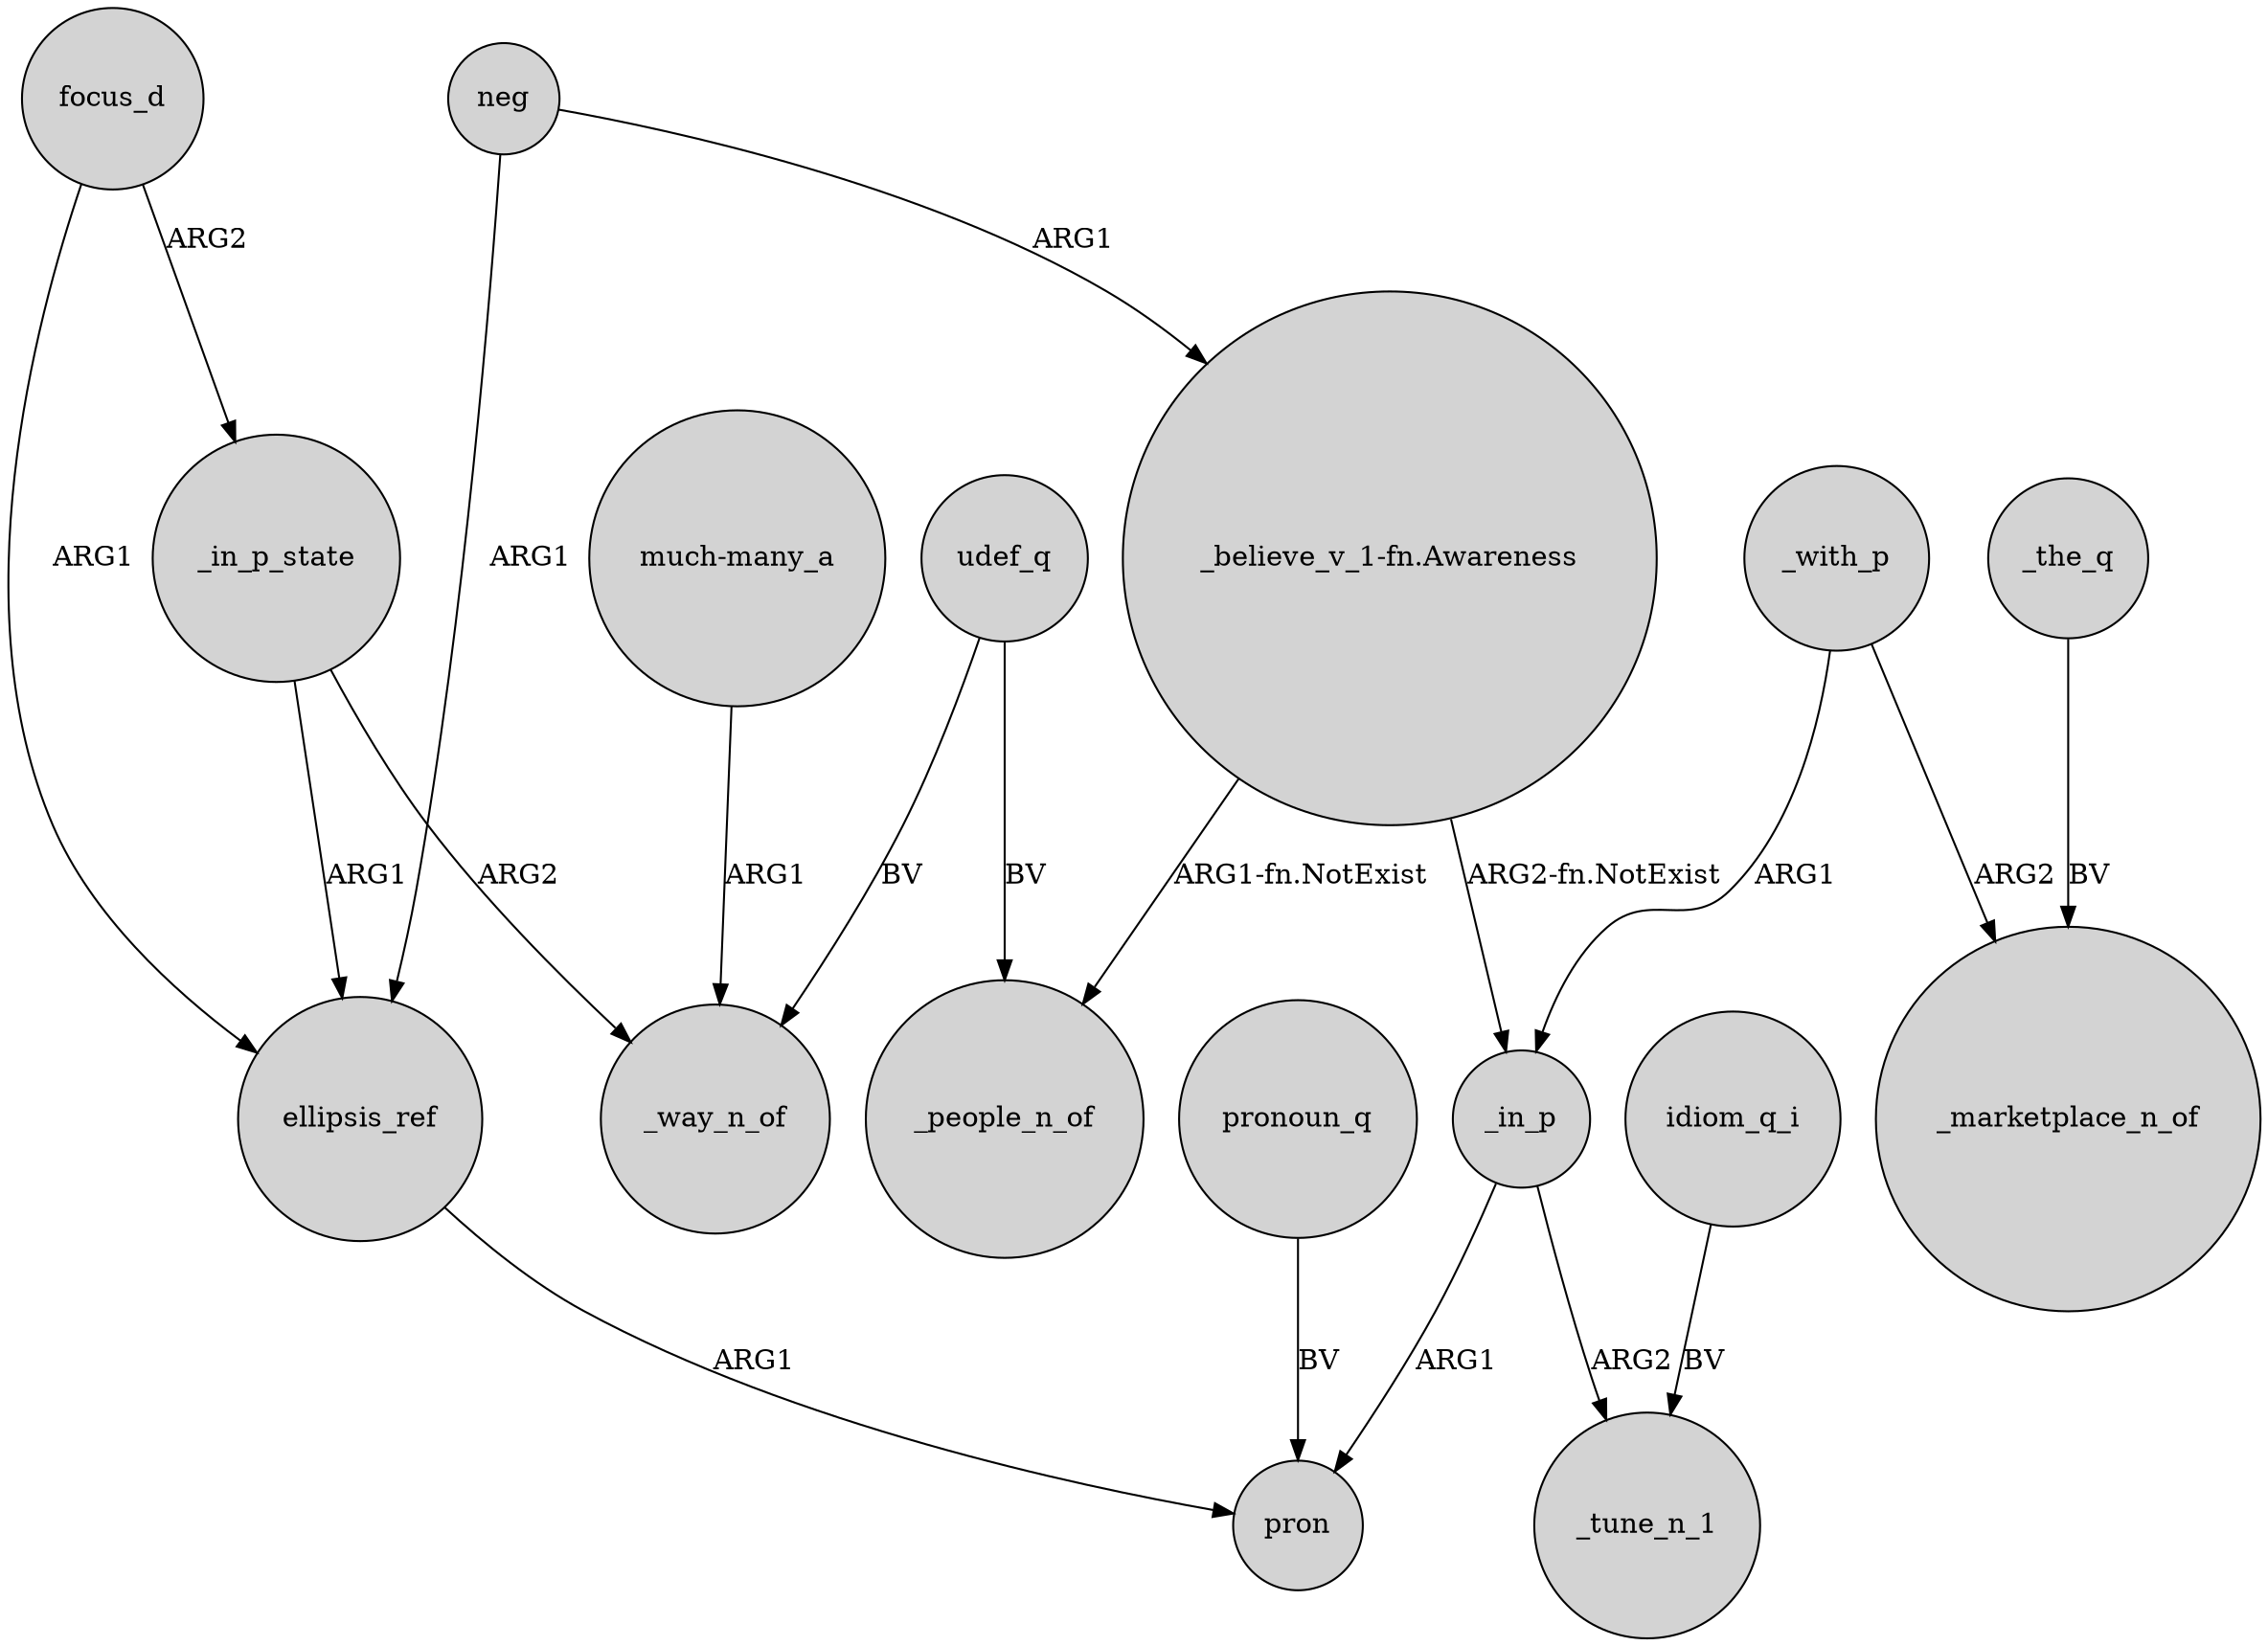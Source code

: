 digraph {
	node [shape=circle style=filled]
	_in_p -> pron [label=ARG1]
	_in_p -> _tune_n_1 [label=ARG2]
	idiom_q_i -> _tune_n_1 [label=BV]
	_with_p -> _marketplace_n_of [label=ARG2]
	udef_q -> _way_n_of [label=BV]
	_the_q -> _marketplace_n_of [label=BV]
	focus_d -> _in_p_state [label=ARG2]
	"_believe_v_1-fn.Awareness" -> _people_n_of [label="ARG1-fn.NotExist"]
	ellipsis_ref -> pron [label=ARG1]
	"_believe_v_1-fn.Awareness" -> _in_p [label="ARG2-fn.NotExist"]
	neg -> "_believe_v_1-fn.Awareness" [label=ARG1]
	neg -> ellipsis_ref [label=ARG1]
	udef_q -> _people_n_of [label=BV]
	pronoun_q -> pron [label=BV]
	"much-many_a" -> _way_n_of [label=ARG1]
	_in_p_state -> _way_n_of [label=ARG2]
	_in_p_state -> ellipsis_ref [label=ARG1]
	focus_d -> ellipsis_ref [label=ARG1]
	_with_p -> _in_p [label=ARG1]
}
